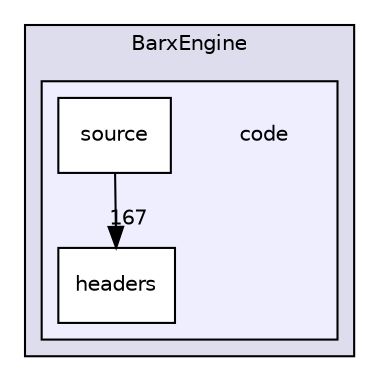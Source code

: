 digraph "D:/GitHub/BarxEngine/BarxEngine/code" {
  compound=true
  node [ fontsize="10", fontname="Helvetica"];
  edge [ labelfontsize="10", labelfontname="Helvetica"];
  subgraph clusterdir_862526342d1f840f40def6ee2bea41ac {
    graph [ bgcolor="#ddddee", pencolor="black", label="BarxEngine" fontname="Helvetica", fontsize="10", URL="dir_862526342d1f840f40def6ee2bea41ac.html"]
  subgraph clusterdir_1f2abc3357d69311c0f351712db0783f {
    graph [ bgcolor="#eeeeff", pencolor="black", label="" URL="dir_1f2abc3357d69311c0f351712db0783f.html"];
    dir_1f2abc3357d69311c0f351712db0783f [shape=plaintext label="code"];
    dir_c9d9733a179749eeb3991afa23837b78 [shape=box label="headers" color="black" fillcolor="white" style="filled" URL="dir_c9d9733a179749eeb3991afa23837b78.html"];
    dir_03404fd5f1d81e899481be27fe45c604 [shape=box label="source" color="black" fillcolor="white" style="filled" URL="dir_03404fd5f1d81e899481be27fe45c604.html"];
  }
  }
  dir_03404fd5f1d81e899481be27fe45c604->dir_c9d9733a179749eeb3991afa23837b78 [headlabel="167", labeldistance=1.5 headhref="dir_000006_000005.html"];
}
